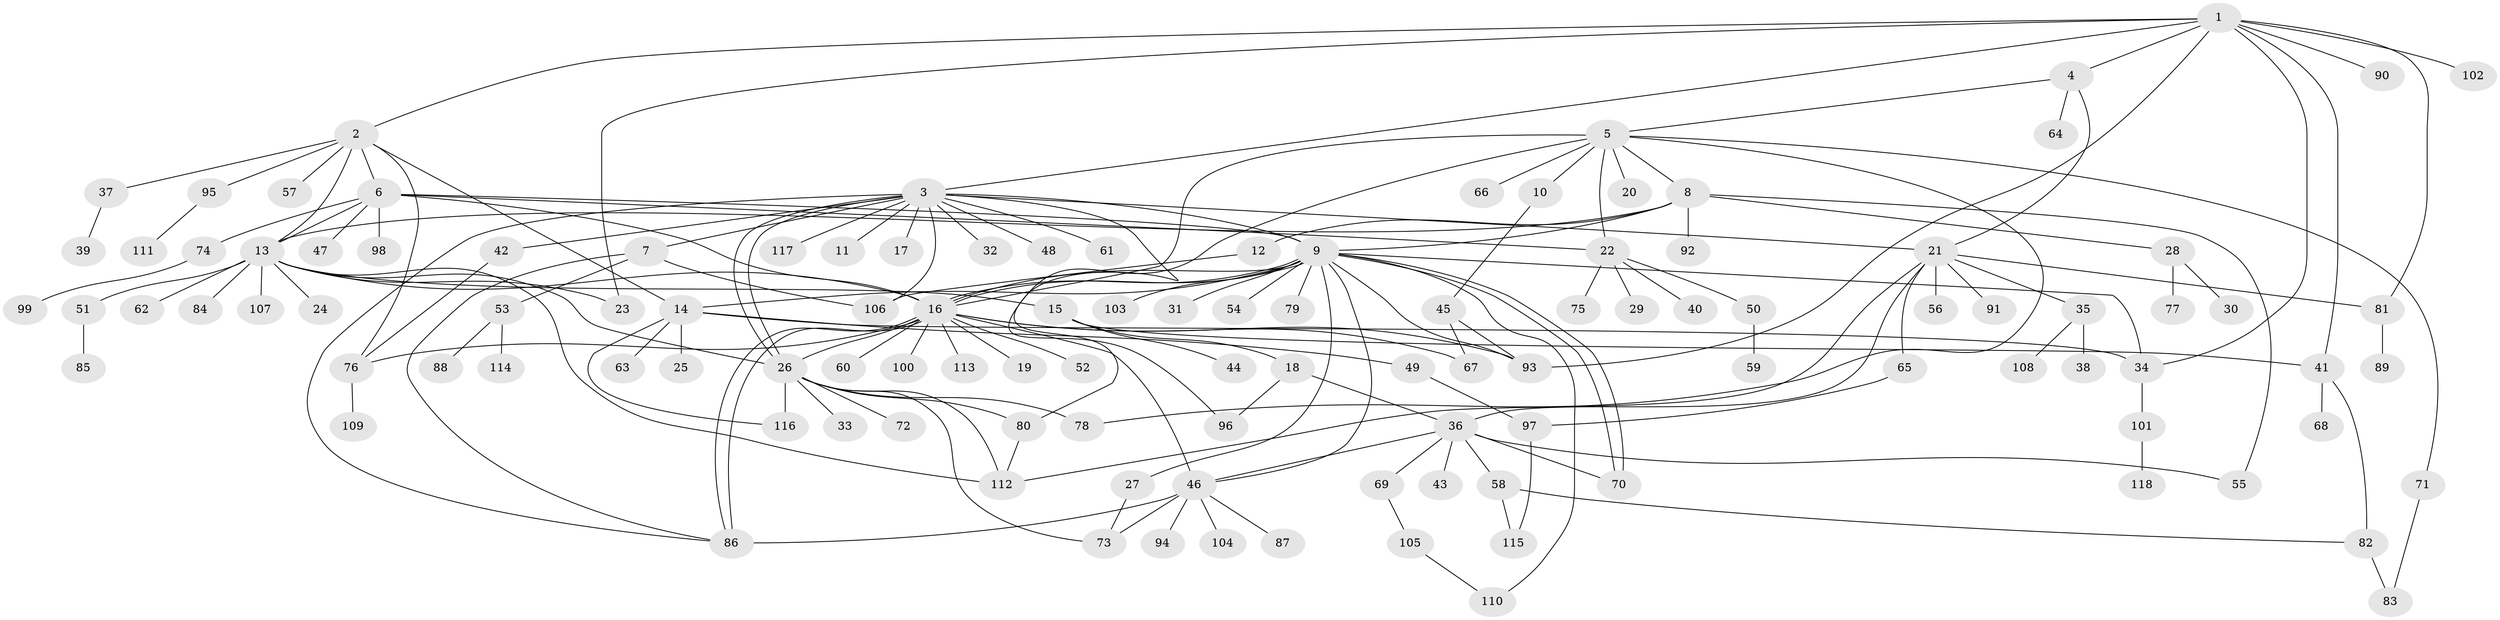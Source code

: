 // Generated by graph-tools (version 1.1) at 2025/47/03/09/25 04:47:16]
// undirected, 118 vertices, 169 edges
graph export_dot {
graph [start="1"]
  node [color=gray90,style=filled];
  1;
  2;
  3;
  4;
  5;
  6;
  7;
  8;
  9;
  10;
  11;
  12;
  13;
  14;
  15;
  16;
  17;
  18;
  19;
  20;
  21;
  22;
  23;
  24;
  25;
  26;
  27;
  28;
  29;
  30;
  31;
  32;
  33;
  34;
  35;
  36;
  37;
  38;
  39;
  40;
  41;
  42;
  43;
  44;
  45;
  46;
  47;
  48;
  49;
  50;
  51;
  52;
  53;
  54;
  55;
  56;
  57;
  58;
  59;
  60;
  61;
  62;
  63;
  64;
  65;
  66;
  67;
  68;
  69;
  70;
  71;
  72;
  73;
  74;
  75;
  76;
  77;
  78;
  79;
  80;
  81;
  82;
  83;
  84;
  85;
  86;
  87;
  88;
  89;
  90;
  91;
  92;
  93;
  94;
  95;
  96;
  97;
  98;
  99;
  100;
  101;
  102;
  103;
  104;
  105;
  106;
  107;
  108;
  109;
  110;
  111;
  112;
  113;
  114;
  115;
  116;
  117;
  118;
  1 -- 2;
  1 -- 3;
  1 -- 4;
  1 -- 23;
  1 -- 34;
  1 -- 41;
  1 -- 81;
  1 -- 90;
  1 -- 93;
  1 -- 102;
  2 -- 6;
  2 -- 13;
  2 -- 14;
  2 -- 37;
  2 -- 57;
  2 -- 76;
  2 -- 95;
  3 -- 7;
  3 -- 9;
  3 -- 11;
  3 -- 16;
  3 -- 17;
  3 -- 21;
  3 -- 26;
  3 -- 26;
  3 -- 32;
  3 -- 42;
  3 -- 48;
  3 -- 61;
  3 -- 86;
  3 -- 106;
  3 -- 117;
  4 -- 5;
  4 -- 21;
  4 -- 64;
  5 -- 8;
  5 -- 10;
  5 -- 16;
  5 -- 20;
  5 -- 22;
  5 -- 66;
  5 -- 71;
  5 -- 78;
  5 -- 96;
  6 -- 9;
  6 -- 13;
  6 -- 16;
  6 -- 22;
  6 -- 47;
  6 -- 74;
  6 -- 98;
  7 -- 53;
  7 -- 86;
  7 -- 106;
  8 -- 9;
  8 -- 12;
  8 -- 13;
  8 -- 28;
  8 -- 55;
  8 -- 92;
  9 -- 14;
  9 -- 16;
  9 -- 16;
  9 -- 27;
  9 -- 31;
  9 -- 34;
  9 -- 46;
  9 -- 54;
  9 -- 70;
  9 -- 70;
  9 -- 79;
  9 -- 80;
  9 -- 93;
  9 -- 103;
  9 -- 110;
  10 -- 45;
  12 -- 106;
  13 -- 15;
  13 -- 16;
  13 -- 23;
  13 -- 24;
  13 -- 26;
  13 -- 51;
  13 -- 62;
  13 -- 84;
  13 -- 107;
  13 -- 112;
  14 -- 25;
  14 -- 34;
  14 -- 49;
  14 -- 63;
  14 -- 116;
  15 -- 18;
  15 -- 41;
  15 -- 44;
  16 -- 19;
  16 -- 26;
  16 -- 46;
  16 -- 52;
  16 -- 60;
  16 -- 67;
  16 -- 76;
  16 -- 86;
  16 -- 86;
  16 -- 93;
  16 -- 100;
  16 -- 113;
  18 -- 36;
  18 -- 96;
  21 -- 35;
  21 -- 36;
  21 -- 56;
  21 -- 65;
  21 -- 81;
  21 -- 91;
  21 -- 112;
  22 -- 29;
  22 -- 40;
  22 -- 50;
  22 -- 75;
  26 -- 33;
  26 -- 72;
  26 -- 73;
  26 -- 78;
  26 -- 80;
  26 -- 112;
  26 -- 116;
  27 -- 73;
  28 -- 30;
  28 -- 77;
  34 -- 101;
  35 -- 38;
  35 -- 108;
  36 -- 43;
  36 -- 46;
  36 -- 55;
  36 -- 58;
  36 -- 69;
  36 -- 70;
  37 -- 39;
  41 -- 68;
  41 -- 82;
  42 -- 76;
  45 -- 67;
  45 -- 93;
  46 -- 73;
  46 -- 86;
  46 -- 87;
  46 -- 94;
  46 -- 104;
  49 -- 97;
  50 -- 59;
  51 -- 85;
  53 -- 88;
  53 -- 114;
  58 -- 82;
  58 -- 115;
  65 -- 97;
  69 -- 105;
  71 -- 83;
  74 -- 99;
  76 -- 109;
  80 -- 112;
  81 -- 89;
  82 -- 83;
  95 -- 111;
  97 -- 115;
  101 -- 118;
  105 -- 110;
}
